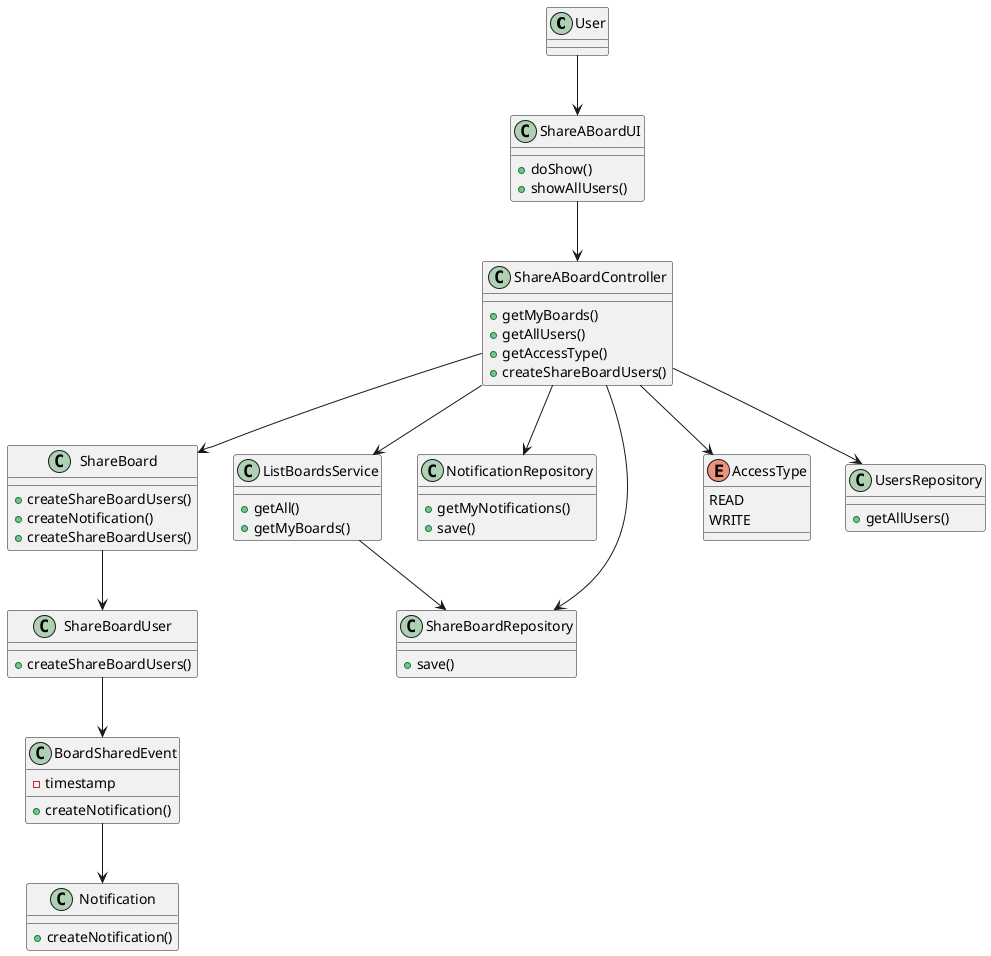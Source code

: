 @startuml

class User

class ShareABoardUI {
    +doShow()
    +showAllUsers()
}

class ShareABoardController {
    +getMyBoards()
    +getAllUsers()
    +getAccessType()
    +createShareBoardUsers()
}

class ListBoardsService {
    +getAll()
    +getMyBoards()
}

class ShareBoard {
    +createShareBoardUsers()
    +createNotification()
    +createShareBoardUsers()
}


class Notification {
    +createNotification()
}

class NotificationRepository{
    +getMyNotifications()
    +save()
}

class ShareBoardRepository{
    +save()
}

enum AccessType {
    READ
    WRITE
}

class BoardSharedEvent{
    -timestamp
    +createNotification()
}


class ShareBoardUser {
    +createShareBoardUsers()
}

class UsersRepository{
    +getAllUsers()
}

User-->ShareABoardUI
ShareABoardUI-->ShareABoardController
ShareABoardController-->ListBoardsService
ShareABoardController-->UsersRepository
ShareABoardController-->AccessType
ShareABoardController-->ShareBoard
ShareABoardController-->NotificationRepository
ShareABoardController-->ShareBoardRepository
ListBoardsService-->ShareBoardRepository
ShareBoard-->ShareBoardUser
ShareBoardUser-->BoardSharedEvent
BoardSharedEvent-->Notification
@enduml
